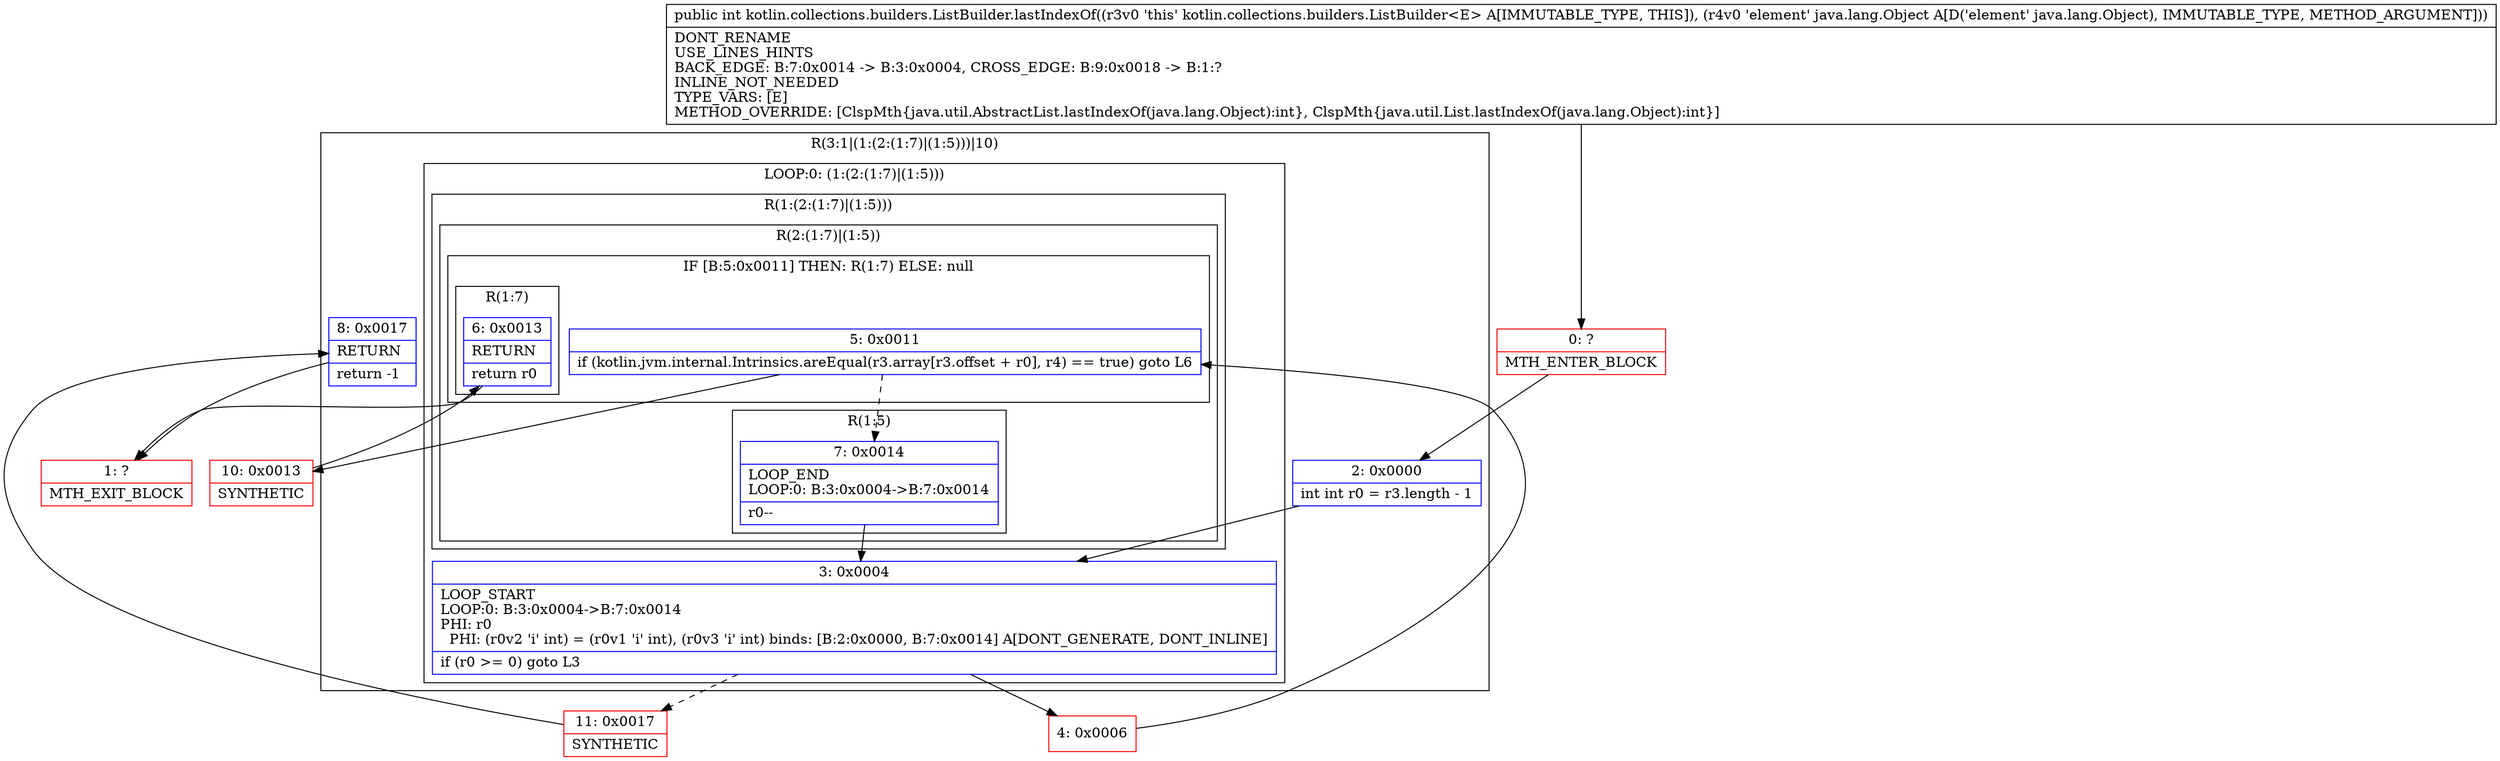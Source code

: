 digraph "CFG forkotlin.collections.builders.ListBuilder.lastIndexOf(Ljava\/lang\/Object;)I" {
subgraph cluster_Region_1836812752 {
label = "R(3:1|(1:(2:(1:7)|(1:5)))|10)";
node [shape=record,color=blue];
Node_2 [shape=record,label="{2\:\ 0x0000|int int r0 = r3.length \- 1\l}"];
subgraph cluster_LoopRegion_471677398 {
label = "LOOP:0: (1:(2:(1:7)|(1:5)))";
node [shape=record,color=blue];
Node_3 [shape=record,label="{3\:\ 0x0004|LOOP_START\lLOOP:0: B:3:0x0004\-\>B:7:0x0014\lPHI: r0 \l  PHI: (r0v2 'i' int) = (r0v1 'i' int), (r0v3 'i' int) binds: [B:2:0x0000, B:7:0x0014] A[DONT_GENERATE, DONT_INLINE]\l|if (r0 \>= 0) goto L3\l}"];
subgraph cluster_Region_1642372342 {
label = "R(1:(2:(1:7)|(1:5)))";
node [shape=record,color=blue];
subgraph cluster_Region_258546916 {
label = "R(2:(1:7)|(1:5))";
node [shape=record,color=blue];
subgraph cluster_IfRegion_1417294791 {
label = "IF [B:5:0x0011] THEN: R(1:7) ELSE: null";
node [shape=record,color=blue];
Node_5 [shape=record,label="{5\:\ 0x0011|if (kotlin.jvm.internal.Intrinsics.areEqual(r3.array[r3.offset + r0], r4) == true) goto L6\l}"];
subgraph cluster_Region_1711150481 {
label = "R(1:7)";
node [shape=record,color=blue];
Node_6 [shape=record,label="{6\:\ 0x0013|RETURN\l|return r0\l}"];
}
}
subgraph cluster_Region_1113145263 {
label = "R(1:5)";
node [shape=record,color=blue];
Node_7 [shape=record,label="{7\:\ 0x0014|LOOP_END\lLOOP:0: B:3:0x0004\-\>B:7:0x0014\l|r0\-\-\l}"];
}
}
}
}
Node_8 [shape=record,label="{8\:\ 0x0017|RETURN\l|return \-1\l}"];
}
Node_0 [shape=record,color=red,label="{0\:\ ?|MTH_ENTER_BLOCK\l}"];
Node_4 [shape=record,color=red,label="{4\:\ 0x0006}"];
Node_10 [shape=record,color=red,label="{10\:\ 0x0013|SYNTHETIC\l}"];
Node_1 [shape=record,color=red,label="{1\:\ ?|MTH_EXIT_BLOCK\l}"];
Node_11 [shape=record,color=red,label="{11\:\ 0x0017|SYNTHETIC\l}"];
MethodNode[shape=record,label="{public int kotlin.collections.builders.ListBuilder.lastIndexOf((r3v0 'this' kotlin.collections.builders.ListBuilder\<E\> A[IMMUTABLE_TYPE, THIS]), (r4v0 'element' java.lang.Object A[D('element' java.lang.Object), IMMUTABLE_TYPE, METHOD_ARGUMENT]))  | DONT_RENAME\lUSE_LINES_HINTS\lBACK_EDGE: B:7:0x0014 \-\> B:3:0x0004, CROSS_EDGE: B:9:0x0018 \-\> B:1:?\lINLINE_NOT_NEEDED\lTYPE_VARS: [E]\lMETHOD_OVERRIDE: [ClspMth\{java.util.AbstractList.lastIndexOf(java.lang.Object):int\}, ClspMth\{java.util.List.lastIndexOf(java.lang.Object):int\}]\l}"];
MethodNode -> Node_0;Node_2 -> Node_3;
Node_3 -> Node_4;
Node_3 -> Node_11[style=dashed];
Node_5 -> Node_7[style=dashed];
Node_5 -> Node_10;
Node_6 -> Node_1;
Node_7 -> Node_3;
Node_8 -> Node_1;
Node_0 -> Node_2;
Node_4 -> Node_5;
Node_10 -> Node_6;
Node_11 -> Node_8;
}

